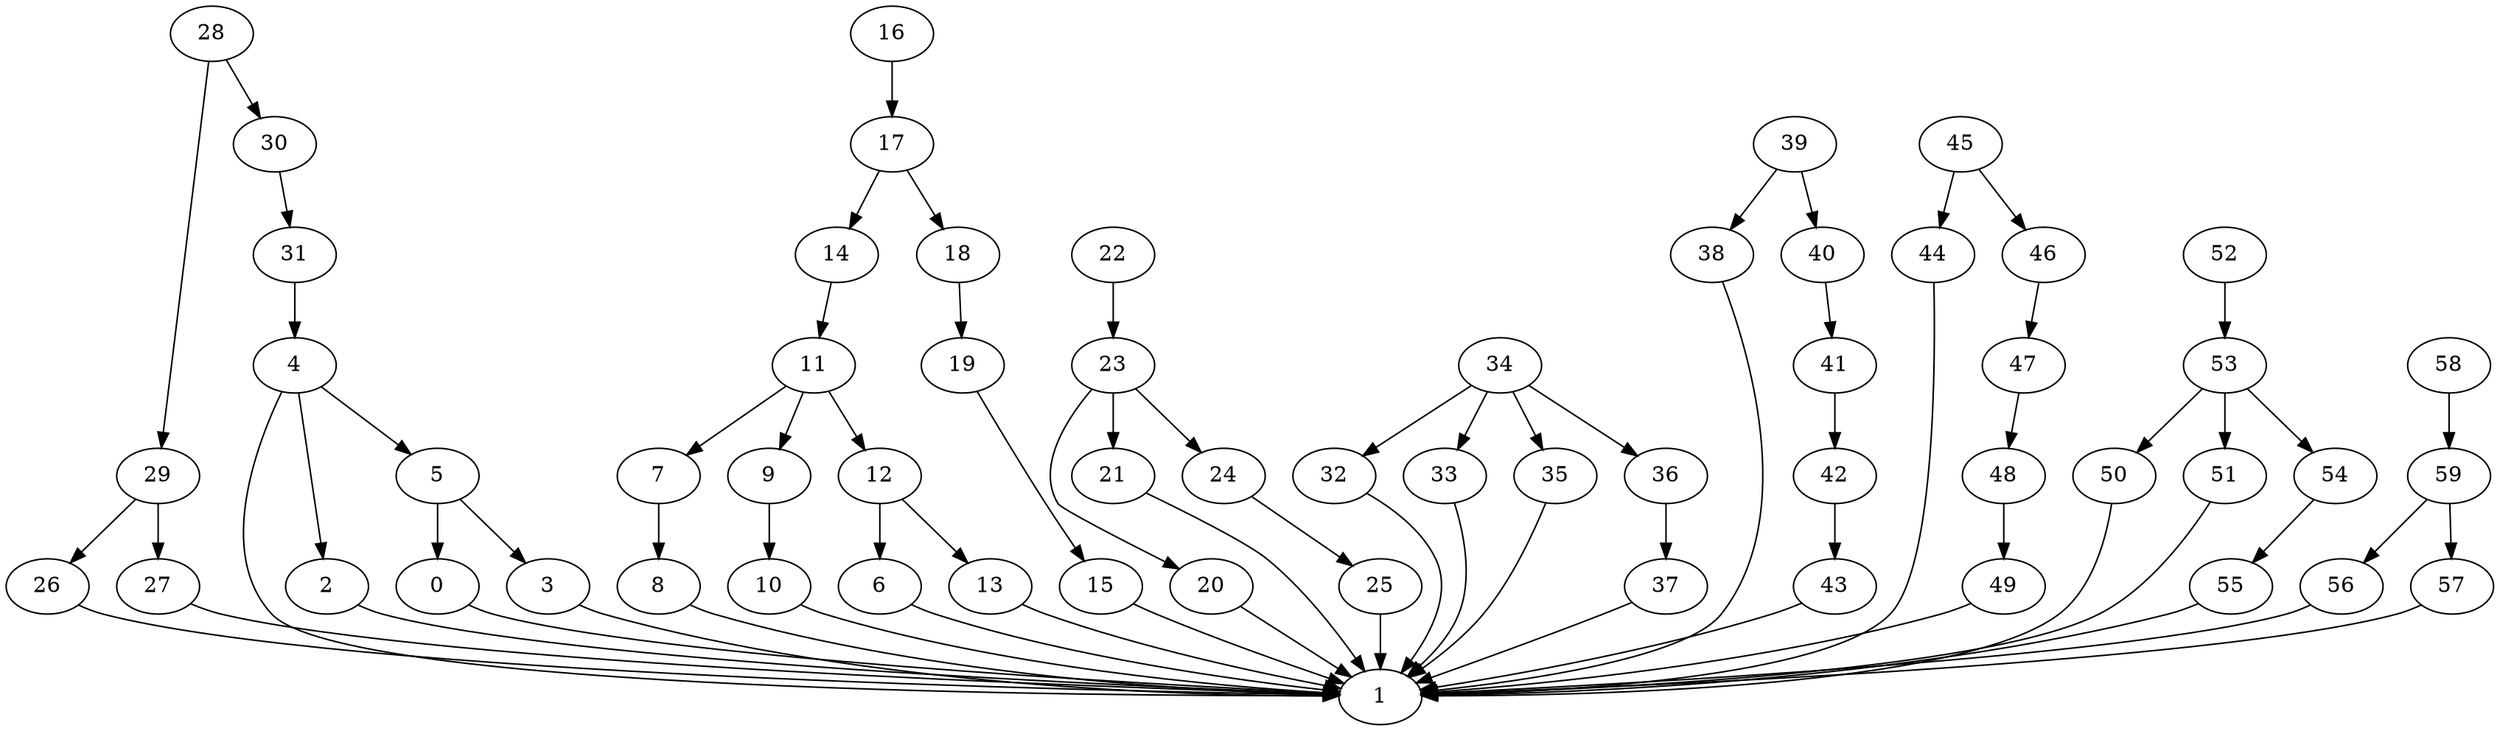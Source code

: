 strict digraph  {
0 [exec=160];
1 [exec=150];
2 [exec=180];
3 [exec=145];
4 [exec=189];
5 [exec=163];
6 [exec=184];
7 [exec=92];
8 [exec=193];
9 [exec=95];
10 [exec=110];
11 [exec=109];
12 [exec=56];
13 [exec=95];
14 [exec=156];
15 [exec=184];
16 [exec=143];
17 [exec=140];
18 [exec=142];
19 [exec=164];
20 [exec=177];
21 [exec=178];
22 [exec=181];
23 [exec=140];
24 [exec=166];
25 [exec=168];
26 [exec=118];
27 [exec=172];
28 [exec=129];
29 [exec=127];
30 [exec=179];
31 [exec=193];
32 [exec=98];
33 [exec=77];
34 [exec=65];
35 [exec=197];
36 [exec=62];
37 [exec=119];
38 [exec=158];
39 [exec=58];
40 [exec=64];
41 [exec=142];
42 [exec=142];
43 [exec=94];
44 [exec=56];
45 [exec=60];
46 [exec=55];
47 [exec=145];
48 [exec=115];
49 [exec=82];
50 [exec=113];
51 [exec=88];
52 [exec=59];
53 [exec=51];
54 [exec=138];
55 [exec=78];
56 [exec=76];
57 [exec=56];
58 [exec=164];
59 [exec=82];
0 -> 1  [comm=20];
2 -> 1  [comm=16];
3 -> 1  [comm=5];
4 -> 5  [comm=8];
4 -> 1  [comm=16];
4 -> 2  [comm=14];
5 -> 0  [comm=16];
5 -> 3  [comm=14];
6 -> 1  [comm=5];
7 -> 8  [comm=18];
8 -> 1  [comm=8];
9 -> 10  [comm=8];
10 -> 1  [comm=14];
11 -> 12  [comm=11];
11 -> 7  [comm=5];
11 -> 9  [comm=19];
12 -> 13  [comm=6];
12 -> 6  [comm=18];
13 -> 1  [comm=20];
14 -> 11  [comm=19];
15 -> 1  [comm=11];
16 -> 17  [comm=7];
17 -> 18  [comm=5];
17 -> 14  [comm=14];
18 -> 19  [comm=5];
19 -> 15  [comm=16];
20 -> 1  [comm=14];
21 -> 1  [comm=7];
22 -> 23  [comm=12];
23 -> 20  [comm=20];
23 -> 21  [comm=11];
23 -> 24  [comm=8];
24 -> 25  [comm=16];
25 -> 1  [comm=17];
26 -> 1  [comm=19];
27 -> 1  [comm=9];
28 -> 29  [comm=16];
28 -> 30  [comm=17];
29 -> 26  [comm=8];
29 -> 27  [comm=13];
30 -> 31  [comm=8];
31 -> 4  [comm=8];
32 -> 1  [comm=7];
33 -> 1  [comm=15];
34 -> 35  [comm=17];
34 -> 32  [comm=11];
34 -> 33  [comm=8];
34 -> 36  [comm=5];
35 -> 1  [comm=20];
36 -> 37  [comm=6];
37 -> 1  [comm=20];
38 -> 1  [comm=14];
39 -> 40  [comm=16];
39 -> 38  [comm=19];
40 -> 41  [comm=9];
41 -> 42  [comm=16];
42 -> 43  [comm=13];
43 -> 1  [comm=20];
44 -> 1  [comm=20];
45 -> 46  [comm=18];
45 -> 44  [comm=20];
46 -> 47  [comm=14];
47 -> 48  [comm=17];
48 -> 49  [comm=12];
49 -> 1  [comm=10];
50 -> 1  [comm=20];
51 -> 1  [comm=13];
52 -> 53  [comm=18];
53 -> 50  [comm=7];
53 -> 51  [comm=8];
53 -> 54  [comm=7];
54 -> 55  [comm=16];
55 -> 1  [comm=10];
56 -> 1  [comm=9];
57 -> 1  [comm=18];
58 -> 59  [comm=7];
59 -> 56  [comm=7];
59 -> 57  [comm=6];
}
